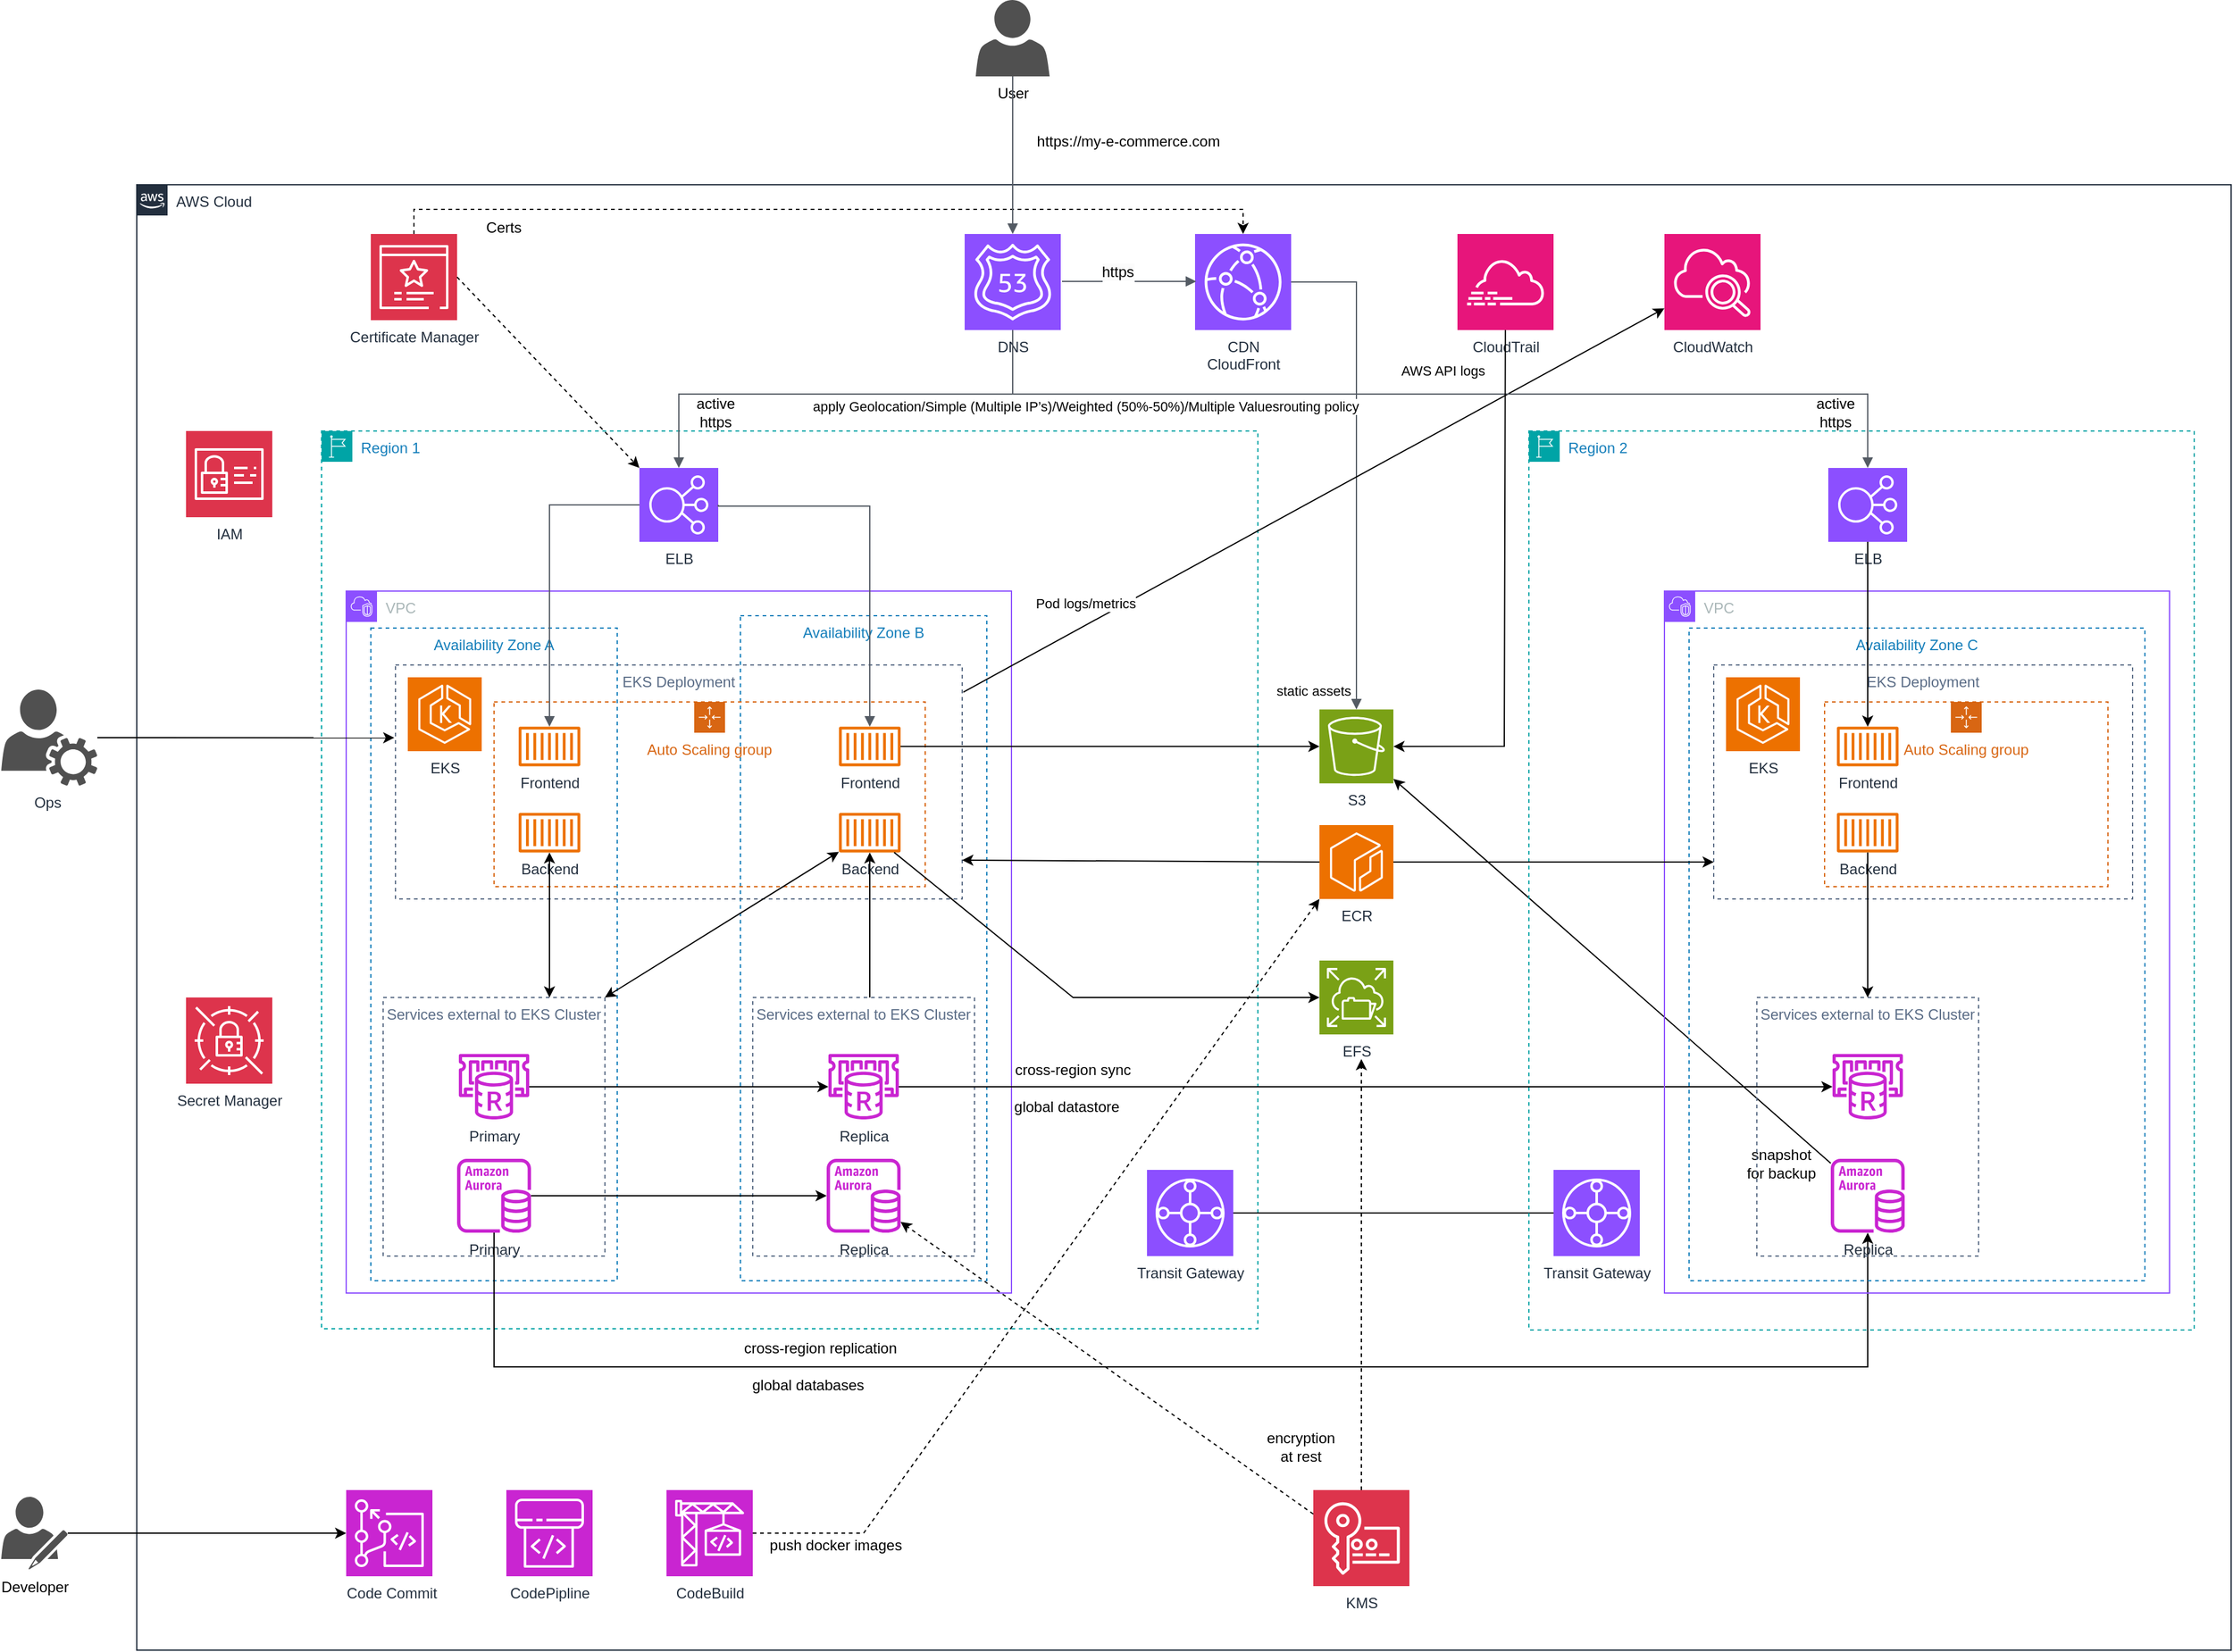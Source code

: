 <mxfile version="24.0.8" type="github">
  <diagram name="Page-1" id="U_VyFC0IIoApVUYbYKKy">
    <mxGraphModel dx="2021" dy="1869" grid="1" gridSize="10" guides="1" tooltips="1" connect="1" arrows="1" fold="1" page="1" pageScale="1" pageWidth="827" pageHeight="1169" math="0" shadow="0">
      <root>
        <mxCell id="0" />
        <mxCell id="1" parent="0" />
        <mxCell id="HqHza_-0HKxLf99IaOxo-8" value="AWS Cloud" style="points=[[0,0],[0.25,0],[0.5,0],[0.75,0],[1,0],[1,0.25],[1,0.5],[1,0.75],[1,1],[0.75,1],[0.5,1],[0.25,1],[0,1],[0,0.75],[0,0.5],[0,0.25]];outlineConnect=0;gradientColor=none;html=1;whiteSpace=wrap;fontSize=12;fontStyle=0;container=1;pointerEvents=0;collapsible=0;recursiveResize=0;shape=mxgraph.aws4.group;grIcon=mxgraph.aws4.group_aws_cloud_alt;strokeColor=#232F3E;fillColor=none;verticalAlign=top;align=left;spacingLeft=30;fontColor=#232F3E;dashed=0;" parent="1" vertex="1">
          <mxGeometry x="-110" width="1700" height="1190" as="geometry" />
        </mxCell>
        <mxCell id="HqHza_-0HKxLf99IaOxo-14" value="Region 1" style="points=[[0,0],[0.25,0],[0.5,0],[0.75,0],[1,0],[1,0.25],[1,0.5],[1,0.75],[1,1],[0.75,1],[0.5,1],[0.25,1],[0,1],[0,0.75],[0,0.5],[0,0.25]];outlineConnect=0;gradientColor=none;html=1;whiteSpace=wrap;fontSize=12;fontStyle=0;container=1;pointerEvents=0;collapsible=0;recursiveResize=0;shape=mxgraph.aws4.group;grIcon=mxgraph.aws4.group_region;strokeColor=#00A4A6;fillColor=none;verticalAlign=top;align=left;spacingLeft=30;fontColor=#147EBA;dashed=1;" parent="HqHza_-0HKxLf99IaOxo-8" vertex="1">
          <mxGeometry x="150" y="200" width="760" height="729" as="geometry" />
        </mxCell>
        <mxCell id="HqHza_-0HKxLf99IaOxo-16" value="Availability Zone A" style="fillColor=none;strokeColor=#147EBA;dashed=1;verticalAlign=top;fontStyle=0;fontColor=#147EBA;whiteSpace=wrap;html=1;" parent="HqHza_-0HKxLf99IaOxo-14" vertex="1">
          <mxGeometry x="40" y="160" width="200" height="530" as="geometry" />
        </mxCell>
        <mxCell id="HqHza_-0HKxLf99IaOxo-18" value="VPC" style="points=[[0,0],[0.25,0],[0.5,0],[0.75,0],[1,0],[1,0.25],[1,0.5],[1,0.75],[1,1],[0.75,1],[0.5,1],[0.25,1],[0,1],[0,0.75],[0,0.5],[0,0.25]];outlineConnect=0;gradientColor=none;html=1;whiteSpace=wrap;fontSize=12;fontStyle=0;container=1;pointerEvents=0;collapsible=0;recursiveResize=0;shape=mxgraph.aws4.group;grIcon=mxgraph.aws4.group_vpc2;strokeColor=#8C4FFF;fillColor=none;verticalAlign=top;align=left;spacingLeft=30;fontColor=#AAB7B8;dashed=0;" parent="HqHza_-0HKxLf99IaOxo-14" vertex="1">
          <mxGeometry x="20" y="130" width="540" height="570" as="geometry" />
        </mxCell>
        <mxCell id="HqHza_-0HKxLf99IaOxo-33" value="Availability Zone B" style="fillColor=none;strokeColor=#147EBA;dashed=1;verticalAlign=top;fontStyle=0;fontColor=#147EBA;whiteSpace=wrap;html=1;" parent="HqHza_-0HKxLf99IaOxo-18" vertex="1">
          <mxGeometry x="320" y="20" width="200" height="540" as="geometry" />
        </mxCell>
        <mxCell id="HqHza_-0HKxLf99IaOxo-31" value="EKS Deployment" style="fillColor=none;strokeColor=#5A6C86;dashed=1;verticalAlign=top;fontStyle=0;fontColor=#5A6C86;whiteSpace=wrap;html=1;" parent="HqHza_-0HKxLf99IaOxo-18" vertex="1">
          <mxGeometry x="40" y="60" width="460" height="190" as="geometry" />
        </mxCell>
        <mxCell id="HqHza_-0HKxLf99IaOxo-20" value="EKS" style="sketch=0;points=[[0,0,0],[0.25,0,0],[0.5,0,0],[0.75,0,0],[1,0,0],[0,1,0],[0.25,1,0],[0.5,1,0],[0.75,1,0],[1,1,0],[0,0.25,0],[0,0.5,0],[0,0.75,0],[1,0.25,0],[1,0.5,0],[1,0.75,0]];outlineConnect=0;fontColor=#232F3E;fillColor=#ED7100;strokeColor=#ffffff;dashed=0;verticalLabelPosition=bottom;verticalAlign=top;align=center;html=1;fontSize=12;fontStyle=0;aspect=fixed;shape=mxgraph.aws4.resourceIcon;resIcon=mxgraph.aws4.eks;" parent="HqHza_-0HKxLf99IaOxo-18" vertex="1">
          <mxGeometry x="50" y="70" width="60" height="60" as="geometry" />
        </mxCell>
        <mxCell id="rwp6Niu8qP_-dddBiWSb-49" value="Auto Scaling group" style="points=[[0,0],[0.25,0],[0.5,0],[0.75,0],[1,0],[1,0.25],[1,0.5],[1,0.75],[1,1],[0.75,1],[0.5,1],[0.25,1],[0,1],[0,0.75],[0,0.5],[0,0.25]];outlineConnect=0;gradientColor=none;html=1;whiteSpace=wrap;fontSize=12;fontStyle=0;container=1;pointerEvents=0;collapsible=0;recursiveResize=0;shape=mxgraph.aws4.groupCenter;grIcon=mxgraph.aws4.group_auto_scaling_group;grStroke=1;strokeColor=#D86613;fillColor=none;verticalAlign=top;align=center;fontColor=#D86613;dashed=1;spacingTop=25;" parent="HqHza_-0HKxLf99IaOxo-18" vertex="1">
          <mxGeometry x="120" y="90" width="350" height="150" as="geometry" />
        </mxCell>
        <mxCell id="HqHza_-0HKxLf99IaOxo-29" value="Frontend" style="sketch=0;outlineConnect=0;fontColor=#232F3E;gradientColor=none;fillColor=#ED7100;strokeColor=none;dashed=0;verticalLabelPosition=bottom;verticalAlign=top;align=center;html=1;fontSize=12;fontStyle=0;aspect=fixed;pointerEvents=1;shape=mxgraph.aws4.container_1;" parent="HqHza_-0HKxLf99IaOxo-18" vertex="1">
          <mxGeometry x="140" y="110" width="50" height="32.29" as="geometry" />
        </mxCell>
        <mxCell id="HqHza_-0HKxLf99IaOxo-32" value="Backend" style="sketch=0;outlineConnect=0;fontColor=#232F3E;gradientColor=none;fillColor=#ED7100;strokeColor=none;dashed=0;verticalLabelPosition=bottom;verticalAlign=top;align=center;html=1;fontSize=12;fontStyle=0;aspect=fixed;pointerEvents=1;shape=mxgraph.aws4.container_1;" parent="HqHza_-0HKxLf99IaOxo-18" vertex="1">
          <mxGeometry x="140" y="180" width="50" height="32.29" as="geometry" />
        </mxCell>
        <mxCell id="HqHza_-0HKxLf99IaOxo-42" value="Frontend" style="sketch=0;outlineConnect=0;fontColor=#232F3E;gradientColor=none;fillColor=#ED7100;strokeColor=none;dashed=0;verticalLabelPosition=bottom;verticalAlign=top;align=center;html=1;fontSize=12;fontStyle=0;aspect=fixed;pointerEvents=1;shape=mxgraph.aws4.container_1;" parent="HqHza_-0HKxLf99IaOxo-18" vertex="1">
          <mxGeometry x="400" y="110" width="50" height="32.29" as="geometry" />
        </mxCell>
        <mxCell id="HqHza_-0HKxLf99IaOxo-43" value="Backend" style="sketch=0;outlineConnect=0;fontColor=#232F3E;gradientColor=none;fillColor=#ED7100;strokeColor=none;dashed=0;verticalLabelPosition=bottom;verticalAlign=top;align=center;html=1;fontSize=12;fontStyle=0;aspect=fixed;pointerEvents=1;shape=mxgraph.aws4.container_1;" parent="HqHza_-0HKxLf99IaOxo-18" vertex="1">
          <mxGeometry x="400" y="180" width="50" height="32.29" as="geometry" />
        </mxCell>
        <mxCell id="rwp6Niu8qP_-dddBiWSb-69" value="Services external to EKS Cluster" style="fillColor=none;strokeColor=#5A6C86;dashed=1;verticalAlign=top;fontStyle=0;fontColor=#5A6C86;whiteSpace=wrap;html=1;" parent="HqHza_-0HKxLf99IaOxo-18" vertex="1">
          <mxGeometry x="330" y="330" width="180" height="210" as="geometry" />
        </mxCell>
        <mxCell id="8SDtlylDg8CAt8vBrljC-12" value="Replica" style="sketch=0;outlineConnect=0;fontColor=#232F3E;gradientColor=none;fillColor=#C925D1;strokeColor=none;dashed=0;verticalLabelPosition=bottom;verticalAlign=top;align=center;html=1;fontSize=12;fontStyle=0;aspect=fixed;pointerEvents=1;shape=mxgraph.aws4.aurora_instance;" parent="HqHza_-0HKxLf99IaOxo-18" vertex="1">
          <mxGeometry x="390" y="461" width="60" height="60" as="geometry" />
        </mxCell>
        <mxCell id="rwp6Niu8qP_-dddBiWSb-29" value="Replica" style="sketch=0;outlineConnect=0;fontColor=#232F3E;gradientColor=none;fillColor=#C925D1;strokeColor=none;dashed=0;verticalLabelPosition=bottom;verticalAlign=top;align=center;html=1;fontSize=12;fontStyle=0;aspect=fixed;pointerEvents=1;shape=mxgraph.aws4.elasticache_for_redis;" parent="HqHza_-0HKxLf99IaOxo-18" vertex="1">
          <mxGeometry x="390" y="375.93" width="60" height="53.07" as="geometry" />
        </mxCell>
        <mxCell id="rwp6Niu8qP_-dddBiWSb-100" value="" style="endArrow=none;html=1;rounded=0;startArrow=classic;startFill=1;endFill=0;" parent="HqHza_-0HKxLf99IaOxo-18" source="HqHza_-0HKxLf99IaOxo-43" edge="1">
          <mxGeometry width="50" height="50" relative="1" as="geometry">
            <mxPoint x="360" y="320" as="sourcePoint" />
            <mxPoint x="425" y="330" as="targetPoint" />
          </mxGeometry>
        </mxCell>
        <mxCell id="HqHza_-0HKxLf99IaOxo-34" value="Services external to EKS Cluster" style="fillColor=none;strokeColor=#5A6C86;dashed=1;verticalAlign=top;fontStyle=0;fontColor=#5A6C86;whiteSpace=wrap;html=1;" parent="HqHza_-0HKxLf99IaOxo-14" vertex="1">
          <mxGeometry x="50" y="460" width="180" height="210" as="geometry" />
        </mxCell>
        <mxCell id="8SDtlylDg8CAt8vBrljC-4" value="ELB" style="sketch=0;points=[[0,0,0],[0.25,0,0],[0.5,0,0],[0.75,0,0],[1,0,0],[0,1,0],[0.25,1,0],[0.5,1,0],[0.75,1,0],[1,1,0],[0,0.25,0],[0,0.5,0],[0,0.75,0],[1,0.25,0],[1,0.5,0],[1,0.75,0]];outlineConnect=0;fontColor=#232F3E;fillColor=#8C4FFF;strokeColor=#ffffff;dashed=0;verticalLabelPosition=bottom;verticalAlign=top;align=center;html=1;fontSize=12;fontStyle=0;aspect=fixed;shape=mxgraph.aws4.resourceIcon;resIcon=mxgraph.aws4.elastic_load_balancing;" parent="HqHza_-0HKxLf99IaOxo-14" vertex="1">
          <mxGeometry x="258" y="30" width="64" height="60" as="geometry" />
        </mxCell>
        <mxCell id="8SDtlylDg8CAt8vBrljC-13" value="" style="edgeStyle=orthogonalEdgeStyle;html=1;endArrow=none;elbow=vertical;startArrow=block;startFill=1;strokeColor=#545B64;rounded=0;entryX=0;entryY=0.5;entryDx=0;entryDy=0;entryPerimeter=0;" parent="HqHza_-0HKxLf99IaOxo-14" source="HqHza_-0HKxLf99IaOxo-29" target="8SDtlylDg8CAt8vBrljC-4" edge="1">
          <mxGeometry width="100" relative="1" as="geometry">
            <mxPoint x="240" y="221" as="sourcePoint" />
            <mxPoint x="340" y="221" as="targetPoint" />
            <Array as="points">
              <mxPoint x="185" y="60" />
            </Array>
          </mxGeometry>
        </mxCell>
        <mxCell id="8SDtlylDg8CAt8vBrljC-14" value="" style="edgeStyle=orthogonalEdgeStyle;html=1;endArrow=none;elbow=vertical;startArrow=block;startFill=1;strokeColor=#545B64;rounded=0;entryX=1;entryY=0.5;entryDx=0;entryDy=0;entryPerimeter=0;" parent="HqHza_-0HKxLf99IaOxo-14" source="HqHza_-0HKxLf99IaOxo-42" target="8SDtlylDg8CAt8vBrljC-4" edge="1">
          <mxGeometry width="100" relative="1" as="geometry">
            <mxPoint x="195" y="260" as="sourcePoint" />
            <mxPoint x="268" y="70" as="targetPoint" />
            <Array as="points">
              <mxPoint x="445" y="61" />
            </Array>
          </mxGeometry>
        </mxCell>
        <mxCell id="8SDtlylDg8CAt8vBrljC-11" value="Primary" style="sketch=0;outlineConnect=0;fontColor=#232F3E;gradientColor=none;fillColor=#C925D1;strokeColor=none;dashed=0;verticalLabelPosition=bottom;verticalAlign=top;align=center;html=1;fontSize=12;fontStyle=0;aspect=fixed;pointerEvents=1;shape=mxgraph.aws4.aurora_instance;" parent="HqHza_-0HKxLf99IaOxo-14" vertex="1">
          <mxGeometry x="110" y="591" width="60" height="60" as="geometry" />
        </mxCell>
        <mxCell id="8SDtlylDg8CAt8vBrljC-16" value="Primary" style="sketch=0;outlineConnect=0;fontColor=#232F3E;gradientColor=none;fillColor=#C925D1;strokeColor=none;dashed=0;verticalLabelPosition=bottom;verticalAlign=top;align=center;html=1;fontSize=12;fontStyle=0;aspect=fixed;pointerEvents=1;shape=mxgraph.aws4.elasticache_for_redis;" parent="HqHza_-0HKxLf99IaOxo-14" vertex="1">
          <mxGeometry x="110" y="505.93" width="60" height="53.07" as="geometry" />
        </mxCell>
        <mxCell id="rwp6Niu8qP_-dddBiWSb-33" value="" style="endArrow=classic;html=1;rounded=0;" parent="HqHza_-0HKxLf99IaOxo-14" source="8SDtlylDg8CAt8vBrljC-11" target="8SDtlylDg8CAt8vBrljC-12" edge="1">
          <mxGeometry width="50" height="50" relative="1" as="geometry">
            <mxPoint x="270" y="800" as="sourcePoint" />
            <mxPoint x="320" y="750" as="targetPoint" />
          </mxGeometry>
        </mxCell>
        <mxCell id="rwp6Niu8qP_-dddBiWSb-40" value="cross-region sync" style="text;html=1;align=center;verticalAlign=middle;whiteSpace=wrap;rounded=0;" parent="HqHza_-0HKxLf99IaOxo-14" vertex="1">
          <mxGeometry x="505" y="504.07" width="210" height="30" as="geometry" />
        </mxCell>
        <mxCell id="rwp6Niu8qP_-dddBiWSb-41" value="&lt;div&gt;global datastore&lt;br&gt;&lt;/div&gt;" style="text;html=1;align=center;verticalAlign=middle;whiteSpace=wrap;rounded=0;" parent="HqHza_-0HKxLf99IaOxo-14" vertex="1">
          <mxGeometry x="500" y="534.07" width="210" height="30" as="geometry" />
        </mxCell>
        <mxCell id="rwp6Niu8qP_-dddBiWSb-43" value="Transit Gateway" style="sketch=0;points=[[0,0,0],[0.25,0,0],[0.5,0,0],[0.75,0,0],[1,0,0],[0,1,0],[0.25,1,0],[0.5,1,0],[0.75,1,0],[1,1,0],[0,0.25,0],[0,0.5,0],[0,0.75,0],[1,0.25,0],[1,0.5,0],[1,0.75,0]];outlineConnect=0;fontColor=#232F3E;fillColor=#8C4FFF;strokeColor=#ffffff;dashed=0;verticalLabelPosition=bottom;verticalAlign=top;align=center;html=1;fontSize=12;fontStyle=0;aspect=fixed;shape=mxgraph.aws4.resourceIcon;resIcon=mxgraph.aws4.transit_gateway;" parent="HqHza_-0HKxLf99IaOxo-14" vertex="1">
          <mxGeometry x="670" y="600" width="70" height="70" as="geometry" />
        </mxCell>
        <mxCell id="rwp6Niu8qP_-dddBiWSb-101" value="" style="endArrow=classic;html=1;rounded=0;entryX=0.75;entryY=0;entryDx=0;entryDy=0;startArrow=classic;startFill=1;" parent="HqHza_-0HKxLf99IaOxo-14" source="HqHza_-0HKxLf99IaOxo-32" target="HqHza_-0HKxLf99IaOxo-34" edge="1">
          <mxGeometry width="50" height="50" relative="1" as="geometry">
            <mxPoint x="250" y="480" as="sourcePoint" />
            <mxPoint x="300" y="430" as="targetPoint" />
          </mxGeometry>
        </mxCell>
        <mxCell id="175DMQB71BilKnXSNdEM-8" value="" style="endArrow=classic;html=1;rounded=0;" edge="1" parent="HqHza_-0HKxLf99IaOxo-14" source="8SDtlylDg8CAt8vBrljC-16" target="rwp6Niu8qP_-dddBiWSb-29">
          <mxGeometry width="50" height="50" relative="1" as="geometry">
            <mxPoint x="270" y="570" as="sourcePoint" />
            <mxPoint x="320" y="520" as="targetPoint" />
          </mxGeometry>
        </mxCell>
        <mxCell id="175DMQB71BilKnXSNdEM-9" value="" style="endArrow=classic;html=1;rounded=0;entryX=1;entryY=0;entryDx=0;entryDy=0;startArrow=classic;startFill=1;" edge="1" parent="HqHza_-0HKxLf99IaOxo-14" source="HqHza_-0HKxLf99IaOxo-43" target="HqHza_-0HKxLf99IaOxo-34">
          <mxGeometry width="50" height="50" relative="1" as="geometry">
            <mxPoint x="270" y="342" as="sourcePoint" />
            <mxPoint x="270" y="460" as="targetPoint" />
          </mxGeometry>
        </mxCell>
        <mxCell id="HqHza_-0HKxLf99IaOxo-9" value="DNS" style="sketch=0;points=[[0,0,0],[0.25,0,0],[0.5,0,0],[0.75,0,0],[1,0,0],[0,1,0],[0.25,1,0],[0.5,1,0],[0.75,1,0],[1,1,0],[0,0.25,0],[0,0.5,0],[0,0.75,0],[1,0.25,0],[1,0.5,0],[1,0.75,0]];outlineConnect=0;fontColor=#232F3E;fillColor=#8C4FFF;strokeColor=#ffffff;dashed=0;verticalLabelPosition=bottom;verticalAlign=top;align=center;html=1;fontSize=12;fontStyle=0;aspect=fixed;shape=mxgraph.aws4.resourceIcon;resIcon=mxgraph.aws4.route_53;" parent="HqHza_-0HKxLf99IaOxo-8" vertex="1">
          <mxGeometry x="672" y="40" width="78" height="78" as="geometry" />
        </mxCell>
        <mxCell id="HqHza_-0HKxLf99IaOxo-10" value="CDN&lt;div&gt;CloudFront&lt;/div&gt;" style="sketch=0;points=[[0,0,0],[0.25,0,0],[0.5,0,0],[0.75,0,0],[1,0,0],[0,1,0],[0.25,1,0],[0.5,1,0],[0.75,1,0],[1,1,0],[0,0.25,0],[0,0.5,0],[0,0.75,0],[1,0.25,0],[1,0.5,0],[1,0.75,0]];outlineConnect=0;fontColor=#232F3E;fillColor=#8C4FFF;strokeColor=#ffffff;dashed=0;verticalLabelPosition=bottom;verticalAlign=top;align=center;html=1;fontSize=12;fontStyle=0;aspect=fixed;shape=mxgraph.aws4.resourceIcon;resIcon=mxgraph.aws4.cloudfront;" parent="HqHza_-0HKxLf99IaOxo-8" vertex="1">
          <mxGeometry x="859" y="40" width="78" height="78" as="geometry" />
        </mxCell>
        <mxCell id="HqHza_-0HKxLf99IaOxo-39" value="&amp;nbsp;Code Commit" style="sketch=0;points=[[0,0,0],[0.25,0,0],[0.5,0,0],[0.75,0,0],[1,0,0],[0,1,0],[0.25,1,0],[0.5,1,0],[0.75,1,0],[1,1,0],[0,0.25,0],[0,0.5,0],[0,0.75,0],[1,0.25,0],[1,0.5,0],[1,0.75,0]];outlineConnect=0;fontColor=#232F3E;fillColor=#C925D1;strokeColor=#ffffff;dashed=0;verticalLabelPosition=bottom;verticalAlign=top;align=center;html=1;fontSize=12;fontStyle=0;aspect=fixed;shape=mxgraph.aws4.resourceIcon;resIcon=mxgraph.aws4.codecommit;" parent="HqHza_-0HKxLf99IaOxo-8" vertex="1">
          <mxGeometry x="170" y="1060" width="70" height="70" as="geometry" />
        </mxCell>
        <mxCell id="HqHza_-0HKxLf99IaOxo-45" value="KMS" style="sketch=0;points=[[0,0,0],[0.25,0,0],[0.5,0,0],[0.75,0,0],[1,0,0],[0,1,0],[0.25,1,0],[0.5,1,0],[0.75,1,0],[1,1,0],[0,0.25,0],[0,0.5,0],[0,0.75,0],[1,0.25,0],[1,0.5,0],[1,0.75,0]];outlineConnect=0;fontColor=#232F3E;fillColor=#DD344C;strokeColor=#ffffff;dashed=0;verticalLabelPosition=bottom;verticalAlign=top;align=center;html=1;fontSize=12;fontStyle=0;aspect=fixed;shape=mxgraph.aws4.resourceIcon;resIcon=mxgraph.aws4.key_management_service;" parent="HqHza_-0HKxLf99IaOxo-8" vertex="1">
          <mxGeometry x="955" y="1060" width="78" height="78" as="geometry" />
        </mxCell>
        <mxCell id="8SDtlylDg8CAt8vBrljC-2" value="CloudWatch" style="sketch=0;points=[[0,0,0],[0.25,0,0],[0.5,0,0],[0.75,0,0],[1,0,0],[0,1,0],[0.25,1,0],[0.5,1,0],[0.75,1,0],[1,1,0],[0,0.25,0],[0,0.5,0],[0,0.75,0],[1,0.25,0],[1,0.5,0],[1,0.75,0]];points=[[0,0,0],[0.25,0,0],[0.5,0,0],[0.75,0,0],[1,0,0],[0,1,0],[0.25,1,0],[0.5,1,0],[0.75,1,0],[1,1,0],[0,0.25,0],[0,0.5,0],[0,0.75,0],[1,0.25,0],[1,0.5,0],[1,0.75,0]];outlineConnect=0;fontColor=#232F3E;fillColor=#E7157B;strokeColor=#ffffff;dashed=0;verticalLabelPosition=bottom;verticalAlign=top;align=center;html=1;fontSize=12;fontStyle=0;aspect=fixed;shape=mxgraph.aws4.resourceIcon;resIcon=mxgraph.aws4.cloudwatch_2;" parent="HqHza_-0HKxLf99IaOxo-8" vertex="1">
          <mxGeometry x="1240" y="40" width="78" height="78" as="geometry" />
        </mxCell>
        <mxCell id="8SDtlylDg8CAt8vBrljC-3" value="CloudTrail" style="sketch=0;points=[[0,0,0],[0.25,0,0],[0.5,0,0],[0.75,0,0],[1,0,0],[0,1,0],[0.25,1,0],[0.5,1,0],[0.75,1,0],[1,1,0],[0,0.25,0],[0,0.5,0],[0,0.75,0],[1,0.25,0],[1,0.5,0],[1,0.75,0]];points=[[0,0,0],[0.25,0,0],[0.5,0,0],[0.75,0,0],[1,0,0],[0,1,0],[0.25,1,0],[0.5,1,0],[0.75,1,0],[1,1,0],[0,0.25,0],[0,0.5,0],[0,0.75,0],[1,0.25,0],[1,0.5,0],[1,0.75,0]];outlineConnect=0;fontColor=#232F3E;fillColor=#E7157B;strokeColor=#ffffff;dashed=0;verticalLabelPosition=bottom;verticalAlign=top;align=center;html=1;fontSize=12;fontStyle=0;aspect=fixed;shape=mxgraph.aws4.resourceIcon;resIcon=mxgraph.aws4.cloudtrail;" parent="HqHza_-0HKxLf99IaOxo-8" vertex="1">
          <mxGeometry x="1072" y="40" width="78" height="78" as="geometry" />
        </mxCell>
        <mxCell id="8SDtlylDg8CAt8vBrljC-6" value="S3" style="sketch=0;points=[[0,0,0],[0.25,0,0],[0.5,0,0],[0.75,0,0],[1,0,0],[0,1,0],[0.25,1,0],[0.5,1,0],[0.75,1,0],[1,1,0],[0,0.25,0],[0,0.5,0],[0,0.75,0],[1,0.25,0],[1,0.5,0],[1,0.75,0]];outlineConnect=0;fontColor=#232F3E;fillColor=#7AA116;strokeColor=#ffffff;dashed=0;verticalLabelPosition=bottom;verticalAlign=top;align=center;html=1;fontSize=12;fontStyle=0;aspect=fixed;shape=mxgraph.aws4.resourceIcon;resIcon=mxgraph.aws4.s3;" parent="HqHza_-0HKxLf99IaOxo-8" vertex="1">
          <mxGeometry x="960" y="426.14" width="60" height="60" as="geometry" />
        </mxCell>
        <mxCell id="8SDtlylDg8CAt8vBrljC-7" value="" style="edgeStyle=orthogonalEdgeStyle;html=1;endArrow=none;elbow=vertical;startArrow=block;startFill=1;strokeColor=#545B64;rounded=0;entryX=1;entryY=0.5;entryDx=0;entryDy=0;entryPerimeter=0;" parent="HqHza_-0HKxLf99IaOxo-8" edge="1">
          <mxGeometry width="100" relative="1" as="geometry">
            <mxPoint x="860" y="78.5" as="sourcePoint" />
            <mxPoint x="751" y="78.5" as="targetPoint" />
          </mxGeometry>
        </mxCell>
        <mxCell id="rwp6Niu8qP_-dddBiWSb-15" value="&lt;span style=&quot;font-size: 12px; text-wrap: wrap; background-color: rgb(251, 251, 251);&quot;&gt;https&lt;/span&gt;" style="edgeLabel;html=1;align=center;verticalAlign=middle;resizable=0;points=[];" parent="8SDtlylDg8CAt8vBrljC-7" vertex="1" connectable="0">
          <mxGeometry x="0.174" y="-4" relative="1" as="geometry">
            <mxPoint y="-4" as="offset" />
          </mxGeometry>
        </mxCell>
        <mxCell id="8SDtlylDg8CAt8vBrljC-8" value="" style="edgeStyle=orthogonalEdgeStyle;html=1;endArrow=none;elbow=vertical;startArrow=block;startFill=1;strokeColor=#545B64;rounded=0;entryX=1;entryY=0.5;entryDx=0;entryDy=0;entryPerimeter=0;exitX=0.5;exitY=0;exitDx=0;exitDy=0;exitPerimeter=0;" parent="HqHza_-0HKxLf99IaOxo-8" source="8SDtlylDg8CAt8vBrljC-6" target="HqHza_-0HKxLf99IaOxo-10" edge="1">
          <mxGeometry width="100" relative="1" as="geometry">
            <mxPoint x="1057" y="78.5" as="sourcePoint" />
            <mxPoint x="948" y="78.5" as="targetPoint" />
          </mxGeometry>
        </mxCell>
        <mxCell id="8SDtlylDg8CAt8vBrljC-15" value="static assets" style="edgeLabel;html=1;align=center;verticalAlign=middle;resizable=0;points=[];" parent="8SDtlylDg8CAt8vBrljC-8" vertex="1" connectable="0">
          <mxGeometry x="-0.197" y="3" relative="1" as="geometry">
            <mxPoint x="-32" y="145" as="offset" />
          </mxGeometry>
        </mxCell>
        <mxCell id="8SDtlylDg8CAt8vBrljC-9" value="" style="edgeStyle=orthogonalEdgeStyle;html=1;endArrow=none;elbow=vertical;startArrow=block;startFill=1;strokeColor=#545B64;rounded=0;exitX=0.5;exitY=0;exitDx=0;exitDy=0;exitPerimeter=0;" parent="HqHza_-0HKxLf99IaOxo-8" source="8SDtlylDg8CAt8vBrljC-4" target="HqHza_-0HKxLf99IaOxo-9" edge="1">
          <mxGeometry width="100" relative="1" as="geometry">
            <mxPoint x="630" y="291" as="sourcePoint" />
            <mxPoint x="711" y="179" as="targetPoint" />
            <Array as="points">
              <mxPoint x="440" y="170" />
              <mxPoint x="711" y="170" />
            </Array>
          </mxGeometry>
        </mxCell>
        <mxCell id="rwp6Niu8qP_-dddBiWSb-14" value="apply Geolocation/Simple (Multiple IP’s)/Weighted (50%-50%)/Multiple Valuesrouting policy" style="edgeLabel;html=1;align=center;verticalAlign=middle;resizable=0;points=[];" parent="8SDtlylDg8CAt8vBrljC-9" vertex="1" connectable="0">
          <mxGeometry x="0.008" y="3" relative="1" as="geometry">
            <mxPoint x="197" y="13" as="offset" />
          </mxGeometry>
        </mxCell>
        <mxCell id="HqHza_-0HKxLf99IaOxo-21" value="ECR" style="sketch=0;points=[[0,0,0],[0.25,0,0],[0.5,0,0],[0.75,0,0],[1,0,0],[0,1,0],[0.25,1,0],[0.5,1,0],[0.75,1,0],[1,1,0],[0,0.25,0],[0,0.5,0],[0,0.75,0],[1,0.25,0],[1,0.5,0],[1,0.75,0]];outlineConnect=0;fontColor=#232F3E;fillColor=#ED7100;strokeColor=#ffffff;dashed=0;verticalLabelPosition=bottom;verticalAlign=top;align=center;html=1;fontSize=12;fontStyle=0;aspect=fixed;shape=mxgraph.aws4.resourceIcon;resIcon=mxgraph.aws4.ecr;" parent="HqHza_-0HKxLf99IaOxo-8" vertex="1">
          <mxGeometry x="960" y="520" width="60" height="60" as="geometry" />
        </mxCell>
        <mxCell id="8SDtlylDg8CAt8vBrljC-21" value="" style="endArrow=none;html=1;rounded=0;entryX=0;entryY=0.5;entryDx=0;entryDy=0;entryPerimeter=0;startArrow=classic;startFill=1;endFill=0;exitX=1;exitY=0.75;exitDx=0;exitDy=0;" parent="HqHza_-0HKxLf99IaOxo-8" target="HqHza_-0HKxLf99IaOxo-21" edge="1">
          <mxGeometry width="50" height="50" relative="1" as="geometry">
            <mxPoint x="670" y="548.5" as="sourcePoint" />
            <mxPoint x="730" y="515" as="targetPoint" />
          </mxGeometry>
        </mxCell>
        <mxCell id="rwp6Niu8qP_-dddBiWSb-1" value="" style="endArrow=classic;html=1;rounded=0;" parent="HqHza_-0HKxLf99IaOxo-8" source="HqHza_-0HKxLf99IaOxo-42" target="8SDtlylDg8CAt8vBrljC-6" edge="1">
          <mxGeometry width="50" height="50" relative="1" as="geometry">
            <mxPoint x="720" y="500" as="sourcePoint" />
            <mxPoint x="770" y="450" as="targetPoint" />
          </mxGeometry>
        </mxCell>
        <mxCell id="HqHza_-0HKxLf99IaOxo-37" value="CodePipline" style="sketch=0;points=[[0,0,0],[0.25,0,0],[0.5,0,0],[0.75,0,0],[1,0,0],[0,1,0],[0.25,1,0],[0.5,1,0],[0.75,1,0],[1,1,0],[0,0.25,0],[0,0.5,0],[0,0.75,0],[1,0.25,0],[1,0.5,0],[1,0.75,0]];outlineConnect=0;fontColor=#232F3E;fillColor=#C925D1;strokeColor=#ffffff;dashed=0;verticalLabelPosition=bottom;verticalAlign=top;align=center;html=1;fontSize=12;fontStyle=0;aspect=fixed;shape=mxgraph.aws4.resourceIcon;resIcon=mxgraph.aws4.codepipeline;" parent="HqHza_-0HKxLf99IaOxo-8" vertex="1">
          <mxGeometry x="300" y="1060" width="70" height="70" as="geometry" />
        </mxCell>
        <mxCell id="rwp6Niu8qP_-dddBiWSb-3" value="" style="endArrow=classic;html=1;rounded=0;exitX=1.002;exitY=0.116;exitDx=0;exitDy=0;exitPerimeter=0;" parent="HqHza_-0HKxLf99IaOxo-8" source="HqHza_-0HKxLf99IaOxo-31" target="8SDtlylDg8CAt8vBrljC-2" edge="1">
          <mxGeometry width="50" height="50" relative="1" as="geometry">
            <mxPoint x="860" y="350" as="sourcePoint" />
            <mxPoint x="910" y="300" as="targetPoint" />
          </mxGeometry>
        </mxCell>
        <mxCell id="rwp6Niu8qP_-dddBiWSb-4" value="Pod logs/metrics" style="edgeLabel;html=1;align=center;verticalAlign=middle;resizable=0;points=[];" parent="rwp6Niu8qP_-dddBiWSb-3" vertex="1" connectable="0">
          <mxGeometry x="-0.206" y="4" relative="1" as="geometry">
            <mxPoint x="-125" y="55" as="offset" />
          </mxGeometry>
        </mxCell>
        <mxCell id="rwp6Niu8qP_-dddBiWSb-5" value="EFS" style="sketch=0;points=[[0,0,0],[0.25,0,0],[0.5,0,0],[0.75,0,0],[1,0,0],[0,1,0],[0.25,1,0],[0.5,1,0],[0.75,1,0],[1,1,0],[0,0.25,0],[0,0.5,0],[0,0.75,0],[1,0.25,0],[1,0.5,0],[1,0.75,0]];outlineConnect=0;fontColor=#232F3E;fillColor=#7AA116;strokeColor=#ffffff;dashed=0;verticalLabelPosition=bottom;verticalAlign=top;align=center;html=1;fontSize=12;fontStyle=0;aspect=fixed;shape=mxgraph.aws4.resourceIcon;resIcon=mxgraph.aws4.elastic_file_system;" parent="HqHza_-0HKxLf99IaOxo-8" vertex="1">
          <mxGeometry x="960" y="630" width="60" height="60" as="geometry" />
        </mxCell>
        <mxCell id="rwp6Niu8qP_-dddBiWSb-6" value="" style="endArrow=classic;html=1;rounded=0;entryX=0;entryY=0.5;entryDx=0;entryDy=0;entryPerimeter=0;" parent="HqHza_-0HKxLf99IaOxo-8" source="HqHza_-0HKxLf99IaOxo-43" target="rwp6Niu8qP_-dddBiWSb-5" edge="1">
          <mxGeometry width="50" height="50" relative="1" as="geometry">
            <mxPoint x="810" y="700" as="sourcePoint" />
            <mxPoint x="860" y="650" as="targetPoint" />
            <Array as="points">
              <mxPoint x="760" y="660" />
            </Array>
          </mxGeometry>
        </mxCell>
        <mxCell id="rwp6Niu8qP_-dddBiWSb-7" value="" style="endArrow=classic;html=1;rounded=0;dashed=1;" parent="HqHza_-0HKxLf99IaOxo-8" source="HqHza_-0HKxLf99IaOxo-45" edge="1">
          <mxGeometry width="50" height="50" relative="1" as="geometry">
            <mxPoint x="840" y="930" as="sourcePoint" />
            <mxPoint x="994" y="710" as="targetPoint" />
          </mxGeometry>
        </mxCell>
        <mxCell id="rwp6Niu8qP_-dddBiWSb-8" value="encryption at rest" style="text;html=1;align=center;verticalAlign=middle;whiteSpace=wrap;rounded=0;" parent="HqHza_-0HKxLf99IaOxo-8" vertex="1">
          <mxGeometry x="910" y="1010" width="70" height="30" as="geometry" />
        </mxCell>
        <mxCell id="rwp6Niu8qP_-dddBiWSb-9" value="" style="endArrow=classic;html=1;rounded=0;exitX=0;exitY=0.25;exitDx=0;exitDy=0;exitPerimeter=0;dashed=1;" parent="HqHza_-0HKxLf99IaOxo-8" source="HqHza_-0HKxLf99IaOxo-45" target="8SDtlylDg8CAt8vBrljC-12" edge="1">
          <mxGeometry width="50" height="50" relative="1" as="geometry">
            <mxPoint x="833" y="1229" as="sourcePoint" />
            <mxPoint x="828" y="863" as="targetPoint" />
          </mxGeometry>
        </mxCell>
        <mxCell id="rwp6Niu8qP_-dddBiWSb-10" value="" style="endArrow=classic;html=1;rounded=0;" parent="HqHza_-0HKxLf99IaOxo-8" source="rwp6Niu8qP_-dddBiWSb-66" target="8SDtlylDg8CAt8vBrljC-6" edge="1">
          <mxGeometry width="50" height="50" relative="1" as="geometry">
            <mxPoint x="1462.001" y="799.196" as="sourcePoint" />
            <mxPoint x="900" y="802" as="targetPoint" />
          </mxGeometry>
        </mxCell>
        <mxCell id="rwp6Niu8qP_-dddBiWSb-16" value="Certificate Manager" style="sketch=0;points=[[0,0,0],[0.25,0,0],[0.5,0,0],[0.75,0,0],[1,0,0],[0,1,0],[0.25,1,0],[0.5,1,0],[0.75,1,0],[1,1,0],[0,0.25,0],[0,0.5,0],[0,0.75,0],[1,0.25,0],[1,0.5,0],[1,0.75,0]];outlineConnect=0;fontColor=#232F3E;fillColor=#DD344C;strokeColor=#ffffff;dashed=0;verticalLabelPosition=bottom;verticalAlign=top;align=center;html=1;fontSize=12;fontStyle=0;aspect=fixed;shape=mxgraph.aws4.resourceIcon;resIcon=mxgraph.aws4.certificate_manager_3;" parent="HqHza_-0HKxLf99IaOxo-8" vertex="1">
          <mxGeometry x="190" y="40" width="70" height="70" as="geometry" />
        </mxCell>
        <mxCell id="rwp6Niu8qP_-dddBiWSb-18" value="" style="endArrow=classic;html=1;rounded=0;exitX=0.5;exitY=0;exitDx=0;exitDy=0;exitPerimeter=0;entryX=0.5;entryY=0;entryDx=0;entryDy=0;entryPerimeter=0;dashed=1;" parent="HqHza_-0HKxLf99IaOxo-8" source="rwp6Niu8qP_-dddBiWSb-16" target="HqHza_-0HKxLf99IaOxo-10" edge="1">
          <mxGeometry width="50" height="50" relative="1" as="geometry">
            <mxPoint x="230" y="60" as="sourcePoint" />
            <mxPoint x="280" y="10" as="targetPoint" />
            <Array as="points">
              <mxPoint x="225" y="20" />
              <mxPoint x="898" y="20" />
            </Array>
          </mxGeometry>
        </mxCell>
        <mxCell id="rwp6Niu8qP_-dddBiWSb-19" value="" style="endArrow=classic;html=1;rounded=0;exitX=1;exitY=0.5;exitDx=0;exitDy=0;exitPerimeter=0;entryX=0;entryY=0;entryDx=0;entryDy=0;entryPerimeter=0;dashed=1;" parent="HqHza_-0HKxLf99IaOxo-8" source="rwp6Niu8qP_-dddBiWSb-16" target="8SDtlylDg8CAt8vBrljC-4" edge="1">
          <mxGeometry width="50" height="50" relative="1" as="geometry">
            <mxPoint x="350" y="110" as="sourcePoint" />
            <mxPoint x="400" y="60" as="targetPoint" />
          </mxGeometry>
        </mxCell>
        <mxCell id="rwp6Niu8qP_-dddBiWSb-22" value="" style="edgeStyle=orthogonalEdgeStyle;html=1;endArrow=none;elbow=vertical;startArrow=block;startFill=1;strokeColor=#545B64;rounded=0;entryX=0.5;entryY=1;entryDx=0;entryDy=0;entryPerimeter=0;" parent="HqHza_-0HKxLf99IaOxo-8" source="rwp6Niu8qP_-dddBiWSb-20" target="HqHza_-0HKxLf99IaOxo-9" edge="1">
          <mxGeometry width="100" relative="1" as="geometry">
            <mxPoint x="610" y="231" as="sourcePoint" />
            <mxPoint x="881" y="128" as="targetPoint" />
            <Array as="points">
              <mxPoint x="1405" y="170" />
              <mxPoint x="711" y="170" />
            </Array>
          </mxGeometry>
        </mxCell>
        <mxCell id="rwp6Niu8qP_-dddBiWSb-24" value="active https" style="text;html=1;align=center;verticalAlign=middle;whiteSpace=wrap;rounded=0;" parent="HqHza_-0HKxLf99IaOxo-8" vertex="1">
          <mxGeometry x="440" y="170" width="60" height="30" as="geometry" />
        </mxCell>
        <mxCell id="rwp6Niu8qP_-dddBiWSb-31" value="IAM" style="sketch=0;points=[[0,0,0],[0.25,0,0],[0.5,0,0],[0.75,0,0],[1,0,0],[0,1,0],[0.25,1,0],[0.5,1,0],[0.75,1,0],[1,1,0],[0,0.25,0],[0,0.5,0],[0,0.75,0],[1,0.25,0],[1,0.5,0],[1,0.75,0]];outlineConnect=0;fontColor=#232F3E;fillColor=#DD344C;strokeColor=#ffffff;dashed=0;verticalLabelPosition=bottom;verticalAlign=top;align=center;html=1;fontSize=12;fontStyle=0;aspect=fixed;shape=mxgraph.aws4.resourceIcon;resIcon=mxgraph.aws4.identity_and_access_management;" parent="HqHza_-0HKxLf99IaOxo-8" vertex="1">
          <mxGeometry x="40" y="200" width="70" height="70" as="geometry" />
        </mxCell>
        <mxCell id="rwp6Niu8qP_-dddBiWSb-32" value="Certs" style="text;html=1;align=center;verticalAlign=middle;whiteSpace=wrap;rounded=0;" parent="HqHza_-0HKxLf99IaOxo-8" vertex="1">
          <mxGeometry x="268" y="20" width="60" height="30" as="geometry" />
        </mxCell>
        <mxCell id="rwp6Niu8qP_-dddBiWSb-34" value="" style="endArrow=classic;html=1;rounded=0;" parent="HqHza_-0HKxLf99IaOxo-8" source="8SDtlylDg8CAt8vBrljC-11" target="rwp6Niu8qP_-dddBiWSb-66" edge="1">
          <mxGeometry width="50" height="50" relative="1" as="geometry">
            <mxPoint x="460" y="1000" as="sourcePoint" />
            <mxPoint x="1491.568" y="851" as="targetPoint" />
            <Array as="points">
              <mxPoint x="290" y="960" />
              <mxPoint x="1405" y="960" />
            </Array>
          </mxGeometry>
        </mxCell>
        <mxCell id="rwp6Niu8qP_-dddBiWSb-11" value="snapshot for backup" style="text;html=1;align=center;verticalAlign=middle;whiteSpace=wrap;rounded=0;" parent="HqHza_-0HKxLf99IaOxo-8" vertex="1">
          <mxGeometry x="1305" y="780" width="60" height="30" as="geometry" />
        </mxCell>
        <mxCell id="rwp6Niu8qP_-dddBiWSb-36" value="cross-region replication" style="text;html=1;align=center;verticalAlign=middle;whiteSpace=wrap;rounded=0;" parent="HqHza_-0HKxLf99IaOxo-8" vertex="1">
          <mxGeometry x="450" y="930" width="210" height="30" as="geometry" />
        </mxCell>
        <mxCell id="rwp6Niu8qP_-dddBiWSb-37" value="active https" style="text;html=1;align=center;verticalAlign=middle;whiteSpace=wrap;rounded=0;" parent="HqHza_-0HKxLf99IaOxo-8" vertex="1">
          <mxGeometry x="1349" y="170" width="60" height="30" as="geometry" />
        </mxCell>
        <mxCell id="rwp6Niu8qP_-dddBiWSb-39" value="" style="endArrow=classic;html=1;rounded=0;" parent="HqHza_-0HKxLf99IaOxo-8" source="rwp6Niu8qP_-dddBiWSb-29" target="rwp6Niu8qP_-dddBiWSb-67" edge="1">
          <mxGeometry width="50" height="50" relative="1" as="geometry">
            <mxPoint x="890" y="820" as="sourcePoint" />
            <mxPoint x="1463.446" y="732.465" as="targetPoint" />
          </mxGeometry>
        </mxCell>
        <mxCell id="rwp6Niu8qP_-dddBiWSb-42" value="" style="endArrow=classic;html=1;rounded=0;entryX=1;entryY=0.5;entryDx=0;entryDy=0;entryPerimeter=0;" parent="HqHza_-0HKxLf99IaOxo-8" source="8SDtlylDg8CAt8vBrljC-3" target="8SDtlylDg8CAt8vBrljC-6" edge="1">
          <mxGeometry width="50" height="50" relative="1" as="geometry">
            <mxPoint x="1150" y="380" as="sourcePoint" />
            <mxPoint x="1200" y="330" as="targetPoint" />
            <Array as="points">
              <mxPoint x="1110" y="456" />
            </Array>
          </mxGeometry>
        </mxCell>
        <mxCell id="rwp6Niu8qP_-dddBiWSb-99" value="AWS API logs" style="edgeLabel;html=1;align=center;verticalAlign=middle;resizable=0;points=[];" parent="rwp6Niu8qP_-dddBiWSb-42" vertex="1" connectable="0">
          <mxGeometry x="-0.839" y="1" relative="1" as="geometry">
            <mxPoint x="-52" y="-2" as="offset" />
          </mxGeometry>
        </mxCell>
        <mxCell id="rwp6Niu8qP_-dddBiWSb-44" value="Transit Gateway" style="sketch=0;points=[[0,0,0],[0.25,0,0],[0.5,0,0],[0.75,0,0],[1,0,0],[0,1,0],[0.25,1,0],[0.5,1,0],[0.75,1,0],[1,1,0],[0,0.25,0],[0,0.5,0],[0,0.75,0],[1,0.25,0],[1,0.5,0],[1,0.75,0]];outlineConnect=0;fontColor=#232F3E;fillColor=#8C4FFF;strokeColor=#ffffff;dashed=0;verticalLabelPosition=bottom;verticalAlign=top;align=center;html=1;fontSize=12;fontStyle=0;aspect=fixed;shape=mxgraph.aws4.resourceIcon;resIcon=mxgraph.aws4.transit_gateway;" parent="HqHza_-0HKxLf99IaOxo-8" vertex="1">
          <mxGeometry x="1150" y="800" width="70" height="70" as="geometry" />
        </mxCell>
        <mxCell id="rwp6Niu8qP_-dddBiWSb-45" value="" style="endArrow=none;html=1;rounded=0;exitX=1;exitY=0.5;exitDx=0;exitDy=0;exitPerimeter=0;entryX=0;entryY=0.5;entryDx=0;entryDy=0;entryPerimeter=0;" parent="HqHza_-0HKxLf99IaOxo-8" source="rwp6Niu8qP_-dddBiWSb-43" target="rwp6Niu8qP_-dddBiWSb-44" edge="1">
          <mxGeometry width="50" height="50" relative="1" as="geometry">
            <mxPoint x="1030" y="960" as="sourcePoint" />
            <mxPoint x="1080" y="910" as="targetPoint" />
          </mxGeometry>
        </mxCell>
        <mxCell id="rwp6Niu8qP_-dddBiWSb-46" value="&lt;div&gt;global databases&lt;br&gt;&lt;/div&gt;" style="text;html=1;align=center;verticalAlign=middle;whiteSpace=wrap;rounded=0;" parent="HqHza_-0HKxLf99IaOxo-8" vertex="1">
          <mxGeometry x="440" y="960" width="210" height="30" as="geometry" />
        </mxCell>
        <mxCell id="rwp6Niu8qP_-dddBiWSb-50" value="Availability Zone C" style="fillColor=none;strokeColor=#147EBA;dashed=1;verticalAlign=top;fontStyle=0;fontColor=#147EBA;whiteSpace=wrap;html=1;" parent="HqHza_-0HKxLf99IaOxo-8" vertex="1">
          <mxGeometry x="1260" y="360" width="370" height="530" as="geometry" />
        </mxCell>
        <mxCell id="rwp6Niu8qP_-dddBiWSb-51" value="VPC" style="points=[[0,0],[0.25,0],[0.5,0],[0.75,0],[1,0],[1,0.25],[1,0.5],[1,0.75],[1,1],[0.75,1],[0.5,1],[0.25,1],[0,1],[0,0.75],[0,0.5],[0,0.25]];outlineConnect=0;gradientColor=none;html=1;whiteSpace=wrap;fontSize=12;fontStyle=0;container=1;pointerEvents=0;collapsible=0;recursiveResize=0;shape=mxgraph.aws4.group;grIcon=mxgraph.aws4.group_vpc2;strokeColor=#8C4FFF;fillColor=none;verticalAlign=top;align=left;spacingLeft=30;fontColor=#AAB7B8;dashed=0;" parent="HqHza_-0HKxLf99IaOxo-8" vertex="1">
          <mxGeometry x="1240" y="330" width="410" height="570" as="geometry" />
        </mxCell>
        <mxCell id="rwp6Niu8qP_-dddBiWSb-53" value="EKS Deployment" style="fillColor=none;strokeColor=#5A6C86;dashed=1;verticalAlign=top;fontStyle=0;fontColor=#5A6C86;whiteSpace=wrap;html=1;" parent="rwp6Niu8qP_-dddBiWSb-51" vertex="1">
          <mxGeometry x="40" y="60" width="340" height="190" as="geometry" />
        </mxCell>
        <mxCell id="rwp6Niu8qP_-dddBiWSb-54" value="EKS" style="sketch=0;points=[[0,0,0],[0.25,0,0],[0.5,0,0],[0.75,0,0],[1,0,0],[0,1,0],[0.25,1,0],[0.5,1,0],[0.75,1,0],[1,1,0],[0,0.25,0],[0,0.5,0],[0,0.75,0],[1,0.25,0],[1,0.5,0],[1,0.75,0]];outlineConnect=0;fontColor=#232F3E;fillColor=#ED7100;strokeColor=#ffffff;dashed=0;verticalLabelPosition=bottom;verticalAlign=top;align=center;html=1;fontSize=12;fontStyle=0;aspect=fixed;shape=mxgraph.aws4.resourceIcon;resIcon=mxgraph.aws4.eks;" parent="rwp6Niu8qP_-dddBiWSb-51" vertex="1">
          <mxGeometry x="50" y="70" width="60" height="60" as="geometry" />
        </mxCell>
        <mxCell id="rwp6Niu8qP_-dddBiWSb-57" value="Auto Scaling group" style="points=[[0,0],[0.25,0],[0.5,0],[0.75,0],[1,0],[1,0.25],[1,0.5],[1,0.75],[1,1],[0.75,1],[0.5,1],[0.25,1],[0,1],[0,0.75],[0,0.5],[0,0.25]];outlineConnect=0;gradientColor=none;html=1;whiteSpace=wrap;fontSize=12;fontStyle=0;container=1;pointerEvents=0;collapsible=0;recursiveResize=0;shape=mxgraph.aws4.groupCenter;grIcon=mxgraph.aws4.group_auto_scaling_group;grStroke=1;strokeColor=#D86613;fillColor=none;verticalAlign=top;align=center;fontColor=#D86613;dashed=1;spacingTop=25;" parent="rwp6Niu8qP_-dddBiWSb-51" vertex="1">
          <mxGeometry x="130" y="90" width="230" height="150" as="geometry" />
        </mxCell>
        <mxCell id="rwp6Niu8qP_-dddBiWSb-58" value="Frontend" style="sketch=0;outlineConnect=0;fontColor=#232F3E;gradientColor=none;fillColor=#ED7100;strokeColor=none;dashed=0;verticalLabelPosition=bottom;verticalAlign=top;align=center;html=1;fontSize=12;fontStyle=0;aspect=fixed;pointerEvents=1;shape=mxgraph.aws4.container_1;" parent="rwp6Niu8qP_-dddBiWSb-51" vertex="1">
          <mxGeometry x="140" y="110" width="50" height="32.29" as="geometry" />
        </mxCell>
        <mxCell id="rwp6Niu8qP_-dddBiWSb-59" value="Backend" style="sketch=0;outlineConnect=0;fontColor=#232F3E;gradientColor=none;fillColor=#ED7100;strokeColor=none;dashed=0;verticalLabelPosition=bottom;verticalAlign=top;align=center;html=1;fontSize=12;fontStyle=0;aspect=fixed;pointerEvents=1;shape=mxgraph.aws4.container_1;" parent="rwp6Niu8qP_-dddBiWSb-51" vertex="1">
          <mxGeometry x="140" y="180" width="50" height="32.29" as="geometry" />
        </mxCell>
        <mxCell id="rwp6Niu8qP_-dddBiWSb-62" value="Services external to EKS Cluster" style="fillColor=none;strokeColor=#5A6C86;dashed=1;verticalAlign=top;fontStyle=0;fontColor=#5A6C86;whiteSpace=wrap;html=1;" parent="HqHza_-0HKxLf99IaOxo-8" vertex="1">
          <mxGeometry x="1315" y="660" width="180" height="210" as="geometry" />
        </mxCell>
        <mxCell id="rwp6Niu8qP_-dddBiWSb-66" value="Replica" style="sketch=0;outlineConnect=0;fontColor=#232F3E;gradientColor=none;fillColor=#C925D1;strokeColor=none;dashed=0;verticalLabelPosition=bottom;verticalAlign=top;align=center;html=1;fontSize=12;fontStyle=0;aspect=fixed;pointerEvents=1;shape=mxgraph.aws4.aurora_instance;" parent="HqHza_-0HKxLf99IaOxo-8" vertex="1">
          <mxGeometry x="1375" y="791" width="60" height="60" as="geometry" />
        </mxCell>
        <mxCell id="rwp6Niu8qP_-dddBiWSb-67" value="" style="sketch=0;outlineConnect=0;fontColor=#232F3E;gradientColor=none;fillColor=#C925D1;strokeColor=none;dashed=0;verticalLabelPosition=bottom;verticalAlign=top;align=center;html=1;fontSize=12;fontStyle=0;aspect=fixed;pointerEvents=1;shape=mxgraph.aws4.elasticache_for_redis;" parent="HqHza_-0HKxLf99IaOxo-8" vertex="1">
          <mxGeometry x="1375" y="705.93" width="60" height="53.07" as="geometry" />
        </mxCell>
        <mxCell id="rwp6Niu8qP_-dddBiWSb-95" value="Region 2" style="points=[[0,0],[0.25,0],[0.5,0],[0.75,0],[1,0],[1,0.25],[1,0.5],[1,0.75],[1,1],[0.75,1],[0.5,1],[0.25,1],[0,1],[0,0.75],[0,0.5],[0,0.25]];outlineConnect=0;gradientColor=none;html=1;whiteSpace=wrap;fontSize=12;fontStyle=0;container=1;pointerEvents=0;collapsible=0;recursiveResize=0;shape=mxgraph.aws4.group;grIcon=mxgraph.aws4.group_region;strokeColor=#00A4A6;fillColor=none;verticalAlign=top;align=left;spacingLeft=30;fontColor=#147EBA;dashed=1;" parent="HqHza_-0HKxLf99IaOxo-8" vertex="1">
          <mxGeometry x="1130" y="200" width="540" height="730" as="geometry" />
        </mxCell>
        <mxCell id="rwp6Niu8qP_-dddBiWSb-20" value="ELB" style="sketch=0;points=[[0,0,0],[0.25,0,0],[0.5,0,0],[0.75,0,0],[1,0,0],[0,1,0],[0.25,1,0],[0.5,1,0],[0.75,1,0],[1,1,0],[0,0.25,0],[0,0.5,0],[0,0.75,0],[1,0.25,0],[1,0.5,0],[1,0.75,0]];outlineConnect=0;fontColor=#232F3E;fillColor=#8C4FFF;strokeColor=#ffffff;dashed=0;verticalLabelPosition=bottom;verticalAlign=top;align=center;html=1;fontSize=12;fontStyle=0;aspect=fixed;shape=mxgraph.aws4.resourceIcon;resIcon=mxgraph.aws4.elastic_load_balancing;" parent="rwp6Niu8qP_-dddBiWSb-95" vertex="1">
          <mxGeometry x="243" y="30" width="64" height="60" as="geometry" />
        </mxCell>
        <mxCell id="rwp6Niu8qP_-dddBiWSb-96" value="" style="endArrow=classic;html=1;rounded=0;exitX=0.5;exitY=1;exitDx=0;exitDy=0;exitPerimeter=0;" parent="HqHza_-0HKxLf99IaOxo-8" source="rwp6Niu8qP_-dddBiWSb-20" target="rwp6Niu8qP_-dddBiWSb-58" edge="1">
          <mxGeometry width="50" height="50" relative="1" as="geometry">
            <mxPoint x="1510" y="490" as="sourcePoint" />
            <mxPoint x="1560" y="440" as="targetPoint" />
          </mxGeometry>
        </mxCell>
        <mxCell id="rwp6Niu8qP_-dddBiWSb-97" value="" style="endArrow=classic;html=1;rounded=0;entryX=0.5;entryY=0;entryDx=0;entryDy=0;" parent="HqHza_-0HKxLf99IaOxo-8" source="rwp6Niu8qP_-dddBiWSb-59" target="rwp6Niu8qP_-dddBiWSb-62" edge="1">
          <mxGeometry width="50" height="50" relative="1" as="geometry">
            <mxPoint x="1390" y="700" as="sourcePoint" />
            <mxPoint x="1440" y="650" as="targetPoint" />
          </mxGeometry>
        </mxCell>
        <mxCell id="rwp6Niu8qP_-dddBiWSb-98" value="" style="endArrow=none;html=1;rounded=0;entryX=1;entryY=0.5;entryDx=0;entryDy=0;entryPerimeter=0;startArrow=classic;startFill=1;endFill=0;" parent="HqHza_-0HKxLf99IaOxo-8" target="HqHza_-0HKxLf99IaOxo-21" edge="1">
          <mxGeometry width="50" height="50" relative="1" as="geometry">
            <mxPoint x="1280" y="550" as="sourcePoint" />
            <mxPoint x="970" y="560" as="targetPoint" />
          </mxGeometry>
        </mxCell>
        <mxCell id="175DMQB71BilKnXSNdEM-1" value="Secret Manager" style="sketch=0;points=[[0,0,0],[0.25,0,0],[0.5,0,0],[0.75,0,0],[1,0,0],[0,1,0],[0.25,1,0],[0.5,1,0],[0.75,1,0],[1,1,0],[0,0.25,0],[0,0.5,0],[0,0.75,0],[1,0.25,0],[1,0.5,0],[1,0.75,0]];outlineConnect=0;fontColor=#232F3E;fillColor=#DD344C;strokeColor=#ffffff;dashed=0;verticalLabelPosition=bottom;verticalAlign=top;align=center;html=1;fontSize=12;fontStyle=0;aspect=fixed;shape=mxgraph.aws4.resourceIcon;resIcon=mxgraph.aws4.secrets_manager;" vertex="1" parent="HqHza_-0HKxLf99IaOxo-8">
          <mxGeometry x="40" y="660" width="70" height="70" as="geometry" />
        </mxCell>
        <mxCell id="175DMQB71BilKnXSNdEM-4" value="CodeBuild" style="sketch=0;points=[[0,0,0],[0.25,0,0],[0.5,0,0],[0.75,0,0],[1,0,0],[0,1,0],[0.25,1,0],[0.5,1,0],[0.75,1,0],[1,1,0],[0,0.25,0],[0,0.5,0],[0,0.75,0],[1,0.25,0],[1,0.5,0],[1,0.75,0]];outlineConnect=0;fontColor=#232F3E;fillColor=#C925D1;strokeColor=#ffffff;dashed=0;verticalLabelPosition=bottom;verticalAlign=top;align=center;html=1;fontSize=12;fontStyle=0;aspect=fixed;shape=mxgraph.aws4.resourceIcon;resIcon=mxgraph.aws4.codebuild;" vertex="1" parent="HqHza_-0HKxLf99IaOxo-8">
          <mxGeometry x="430" y="1060" width="70" height="70" as="geometry" />
        </mxCell>
        <mxCell id="175DMQB71BilKnXSNdEM-5" value="" style="endArrow=classic;html=1;rounded=0;exitX=1;exitY=0.5;exitDx=0;exitDy=0;exitPerimeter=0;dashed=1;entryX=0;entryY=1;entryDx=0;entryDy=0;entryPerimeter=0;" edge="1" parent="HqHza_-0HKxLf99IaOxo-8" source="175DMQB71BilKnXSNdEM-4" target="HqHza_-0HKxLf99IaOxo-21">
          <mxGeometry width="50" height="50" relative="1" as="geometry">
            <mxPoint x="440" y="1010" as="sourcePoint" />
            <mxPoint x="490" y="960" as="targetPoint" />
            <Array as="points">
              <mxPoint x="590" y="1095" />
            </Array>
          </mxGeometry>
        </mxCell>
        <mxCell id="175DMQB71BilKnXSNdEM-7" value="push docker images" style="text;html=1;align=center;verticalAlign=middle;whiteSpace=wrap;rounded=0;" vertex="1" parent="HqHza_-0HKxLf99IaOxo-8">
          <mxGeometry x="510" y="1090" width="115" height="30" as="geometry" />
        </mxCell>
        <mxCell id="HqHza_-0HKxLf99IaOxo-2" value="Ops&amp;nbsp;" style="sketch=0;outlineConnect=0;fontColor=#232F3E;gradientColor=none;fillColor=#505050;strokeColor=none;dashed=0;verticalLabelPosition=bottom;verticalAlign=top;align=center;html=1;fontSize=12;fontStyle=0;aspect=fixed;pointerEvents=1;shape=mxgraph.office.services.user_services;shadow=0;labelPosition=center;" parent="1" vertex="1">
          <mxGeometry x="-220" y="410" width="78" height="78" as="geometry" />
        </mxCell>
        <mxCell id="HqHza_-0HKxLf99IaOxo-4" value="User" style="sketch=0;pointerEvents=1;shadow=0;dashed=0;html=1;strokeColor=none;fillColor=#505050;labelPosition=center;verticalLabelPosition=bottom;verticalAlign=top;outlineConnect=0;align=center;shape=mxgraph.office.users.user;" parent="1" vertex="1">
          <mxGeometry x="571" y="-150" width="60" height="62" as="geometry" />
        </mxCell>
        <mxCell id="HqHza_-0HKxLf99IaOxo-5" value="Developer" style="sketch=0;pointerEvents=1;shadow=0;dashed=0;html=1;strokeColor=none;fillColor=#505050;labelPosition=center;verticalLabelPosition=bottom;verticalAlign=top;outlineConnect=0;align=center;shape=mxgraph.office.users.writer;" parent="1" vertex="1">
          <mxGeometry x="-220" y="1065.5" width="54" height="59" as="geometry" />
        </mxCell>
        <mxCell id="8SDtlylDg8CAt8vBrljC-5" value="" style="edgeStyle=orthogonalEdgeStyle;html=1;endArrow=none;elbow=vertical;startArrow=block;startFill=1;strokeColor=#545B64;rounded=0;" parent="1" source="HqHza_-0HKxLf99IaOxo-9" target="HqHza_-0HKxLf99IaOxo-4" edge="1">
          <mxGeometry width="100" relative="1" as="geometry">
            <mxPoint x="590" y="-30" as="sourcePoint" />
            <mxPoint x="690" y="-30" as="targetPoint" />
          </mxGeometry>
        </mxCell>
        <mxCell id="8SDtlylDg8CAt8vBrljC-17" value="https://my-e-commerce.com" style="text;html=1;align=center;verticalAlign=middle;whiteSpace=wrap;rounded=0;" parent="1" vertex="1">
          <mxGeometry x="610" y="-50" width="170" height="30" as="geometry" />
        </mxCell>
        <mxCell id="rwp6Niu8qP_-dddBiWSb-2" value="" style="endArrow=classic;html=1;rounded=0;entryX=0;entryY=0.5;entryDx=0;entryDy=0;entryPerimeter=0;" parent="1" source="HqHza_-0HKxLf99IaOxo-5" target="HqHza_-0HKxLf99IaOxo-39" edge="1">
          <mxGeometry width="50" height="50" relative="1" as="geometry">
            <mxPoint y="1040" as="sourcePoint" />
            <mxPoint x="50" y="990" as="targetPoint" />
          </mxGeometry>
        </mxCell>
        <mxCell id="175DMQB71BilKnXSNdEM-6" value="" style="endArrow=classic;html=1;rounded=0;entryX=-0.002;entryY=0.311;entryDx=0;entryDy=0;entryPerimeter=0;" edge="1" parent="1" source="HqHza_-0HKxLf99IaOxo-2" target="HqHza_-0HKxLf99IaOxo-31">
          <mxGeometry width="50" height="50" relative="1" as="geometry">
            <mxPoint x="-10" y="540" as="sourcePoint" />
            <mxPoint x="40" y="490" as="targetPoint" />
          </mxGeometry>
        </mxCell>
      </root>
    </mxGraphModel>
  </diagram>
</mxfile>
